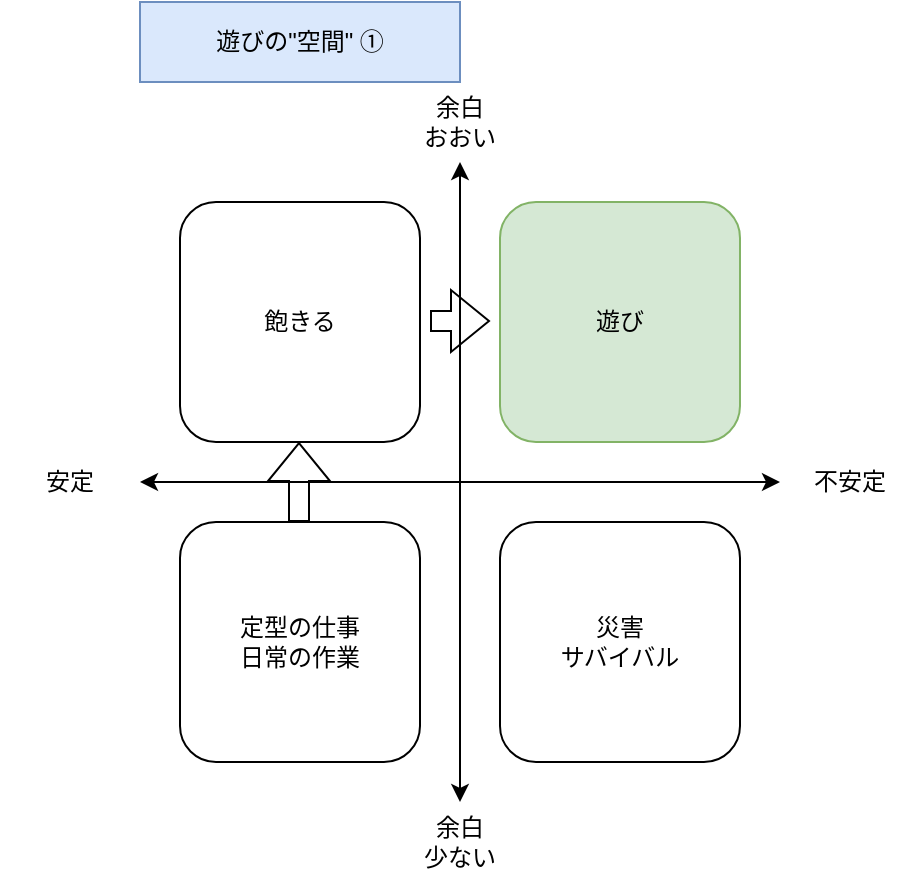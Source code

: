 <mxfile version="28.0.7">
  <diagram name="ページ1" id="5z0QLxjCDmGpfmo5USfk">
    <mxGraphModel dx="993" dy="831" grid="1" gridSize="10" guides="1" tooltips="1" connect="1" arrows="1" fold="1" page="1" pageScale="1" pageWidth="1654" pageHeight="1169" math="0" shadow="0">
      <root>
        <mxCell id="0" />
        <mxCell id="1" parent="0" />
        <mxCell id="EhSUfmbXzbKoXt8E2dOw-1" value="遊びの&quot;空間&quot; ①" style="text;html=1;align=center;verticalAlign=middle;whiteSpace=wrap;rounded=0;fillColor=#dae8fc;strokeColor=#6c8ebf;" vertex="1" parent="1">
          <mxGeometry x="80" y="40" width="160" height="40" as="geometry" />
        </mxCell>
        <mxCell id="EhSUfmbXzbKoXt8E2dOw-4" value="安定" style="text;html=1;align=center;verticalAlign=middle;whiteSpace=wrap;rounded=0;" vertex="1" parent="1">
          <mxGeometry x="10" y="260" width="70" height="40" as="geometry" />
        </mxCell>
        <mxCell id="EhSUfmbXzbKoXt8E2dOw-5" value="" style="endArrow=classic;startArrow=classic;html=1;rounded=0;" edge="1" parent="1">
          <mxGeometry width="50" height="50" relative="1" as="geometry">
            <mxPoint x="80" y="280" as="sourcePoint" />
            <mxPoint x="400" y="280" as="targetPoint" />
          </mxGeometry>
        </mxCell>
        <mxCell id="EhSUfmbXzbKoXt8E2dOw-6" value="不安定" style="text;html=1;align=center;verticalAlign=middle;whiteSpace=wrap;rounded=0;" vertex="1" parent="1">
          <mxGeometry x="400" y="260" width="70" height="40" as="geometry" />
        </mxCell>
        <mxCell id="EhSUfmbXzbKoXt8E2dOw-7" value="" style="endArrow=classic;startArrow=classic;html=1;rounded=0;" edge="1" parent="1">
          <mxGeometry width="50" height="50" relative="1" as="geometry">
            <mxPoint x="240" y="120" as="sourcePoint" />
            <mxPoint x="240" y="440" as="targetPoint" />
          </mxGeometry>
        </mxCell>
        <mxCell id="EhSUfmbXzbKoXt8E2dOw-8" value="余白&lt;div&gt;おおい&lt;/div&gt;" style="text;html=1;align=center;verticalAlign=middle;whiteSpace=wrap;rounded=0;" vertex="1" parent="1">
          <mxGeometry x="200" y="80" width="80" height="40" as="geometry" />
        </mxCell>
        <mxCell id="EhSUfmbXzbKoXt8E2dOw-9" value="余白&lt;div&gt;少ない&lt;/div&gt;" style="text;html=1;align=center;verticalAlign=middle;whiteSpace=wrap;rounded=0;" vertex="1" parent="1">
          <mxGeometry x="200" y="440" width="80" height="40" as="geometry" />
        </mxCell>
        <mxCell id="EhSUfmbXzbKoXt8E2dOw-10" value="飽きる" style="rounded=1;whiteSpace=wrap;html=1;" vertex="1" parent="1">
          <mxGeometry x="100" y="140" width="120" height="120" as="geometry" />
        </mxCell>
        <mxCell id="EhSUfmbXzbKoXt8E2dOw-11" value="遊び" style="rounded=1;whiteSpace=wrap;html=1;fillColor=#d5e8d4;strokeColor=#82b366;" vertex="1" parent="1">
          <mxGeometry x="260" y="140" width="120" height="120" as="geometry" />
        </mxCell>
        <mxCell id="EhSUfmbXzbKoXt8E2dOw-12" value="定型の仕事&lt;div&gt;日常の作業&lt;/div&gt;" style="rounded=1;whiteSpace=wrap;html=1;" vertex="1" parent="1">
          <mxGeometry x="100" y="300" width="120" height="120" as="geometry" />
        </mxCell>
        <mxCell id="EhSUfmbXzbKoXt8E2dOw-13" value="災害&lt;div&gt;サバイバル&lt;/div&gt;" style="rounded=1;whiteSpace=wrap;html=1;" vertex="1" parent="1">
          <mxGeometry x="260" y="300" width="120" height="120" as="geometry" />
        </mxCell>
        <mxCell id="EhSUfmbXzbKoXt8E2dOw-14" value="" style="shape=flexArrow;endArrow=classic;html=1;rounded=0;" edge="1" parent="1">
          <mxGeometry width="50" height="50" relative="1" as="geometry">
            <mxPoint x="159.5" y="300" as="sourcePoint" />
            <mxPoint x="159.5" y="260" as="targetPoint" />
          </mxGeometry>
        </mxCell>
        <mxCell id="EhSUfmbXzbKoXt8E2dOw-15" value="" style="shape=flexArrow;endArrow=classic;html=1;rounded=0;" edge="1" parent="1">
          <mxGeometry width="50" height="50" relative="1" as="geometry">
            <mxPoint x="225" y="199.5" as="sourcePoint" />
            <mxPoint x="255" y="199.5" as="targetPoint" />
          </mxGeometry>
        </mxCell>
      </root>
    </mxGraphModel>
  </diagram>
</mxfile>

